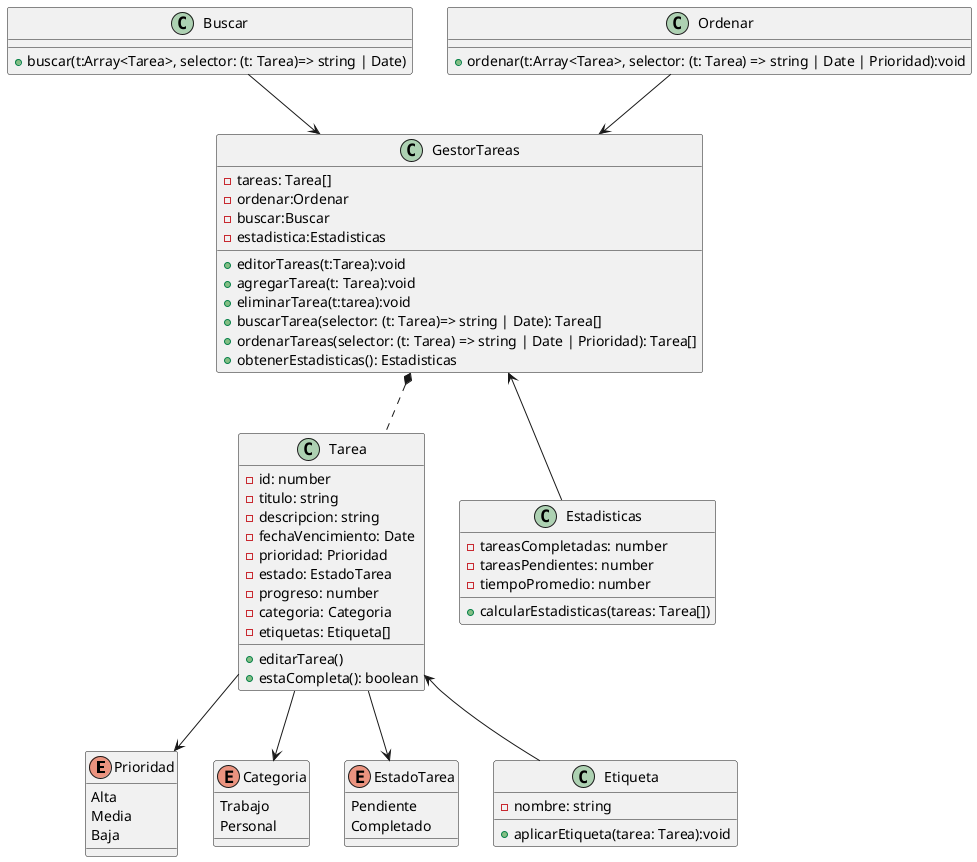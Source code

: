 @startuml diargama

enum Prioridad {
    Alta
    Media
    Baja
}

enum Categoria {
    Trabajo
    Personal
}

enum EstadoTarea {
    Pendiente
    Completado
}

class Tarea {
    -id: number
    -titulo: string
    -descripcion: string
    -fechaVencimiento: Date
    -prioridad: Prioridad
    -estado: EstadoTarea
    -progreso: number
    -categoria: Categoria
    -etiquetas: Etiqueta[]

    +editarTarea()
    +estaCompleta(): boolean
}


class GestorTareas {
    -tareas: Tarea[]
    -ordenar:Ordenar
    -buscar:Buscar
    -estadistica:Estadisticas

    +editorTareas(t:Tarea):void
    +agregarTarea(t: Tarea):void
    +eliminarTarea(t:tarea):void
    +buscarTarea(selector: (t: Tarea)=> string | Date): Tarea[]
    +ordenarTareas(selector: (t: Tarea) => string | Date | Prioridad): Tarea[]
    +obtenerEstadisticas(): Estadisticas
}

class Buscar {
    +buscar(t:Array<Tarea>, selector: (t: Tarea)=> string | Date)
}

class Ordenar {
    +ordenar(t:Array<Tarea>, selector: (t: Tarea) => string | Date | Prioridad):void
}
class Etiqueta {
    -nombre: string

    +aplicarEtiqueta(tarea: Tarea):void
}

class Estadisticas {
    -tareasCompletadas: number
    -tareasPendientes: number
    -tiempoPromedio: number

    +calcularEstadisticas(tareas: Tarea[])
}

Tarea --> Categoria
Tarea <-- Etiqueta
GestorTareas *.. Tarea
GestorTareas <-- Estadisticas
Tarea --> Prioridad
Tarea --> EstadoTarea
GestorTareas <--u Ordenar
GestorTareas <--u Buscar

@enduml
